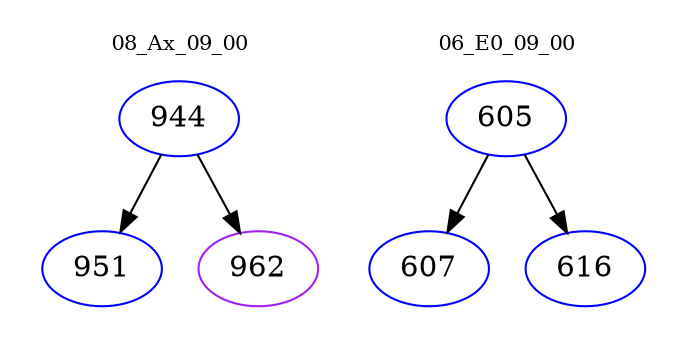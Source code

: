 digraph{
subgraph cluster_0 {
color = white
label = "08_Ax_09_00";
fontsize=10;
T0_944 [label="944", color="blue"]
T0_944 -> T0_951 [color="black"]
T0_951 [label="951", color="blue"]
T0_944 -> T0_962 [color="black"]
T0_962 [label="962", color="purple"]
}
subgraph cluster_1 {
color = white
label = "06_E0_09_00";
fontsize=10;
T1_605 [label="605", color="blue"]
T1_605 -> T1_607 [color="black"]
T1_607 [label="607", color="blue"]
T1_605 -> T1_616 [color="black"]
T1_616 [label="616", color="blue"]
}
}
